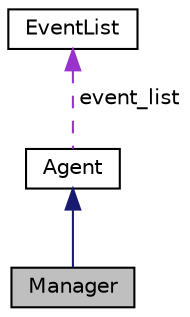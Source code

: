 digraph "Manager"
{
 // LATEX_PDF_SIZE
  edge [fontname="Helvetica",fontsize="10",labelfontname="Helvetica",labelfontsize="10"];
  node [fontname="Helvetica",fontsize="10",shape=record];
  Node1 [label="Manager",height=0.2,width=0.4,color="black", fillcolor="grey75", style="filled", fontcolor="black",tooltip=" "];
  Node2 -> Node1 [dir="back",color="midnightblue",fontsize="10",style="solid"];
  Node2 [label="Agent",height=0.2,width=0.4,color="black", fillcolor="white", style="filled",URL="$d8/dfe/classAgent.html",tooltip=" "];
  Node3 -> Node2 [dir="back",color="darkorchid3",fontsize="10",style="dashed",label=" event_list" ];
  Node3 [label="EventList",height=0.2,width=0.4,color="black", fillcolor="white", style="filled",URL="$d2/de0/classEventList.html",tooltip=" "];
}
